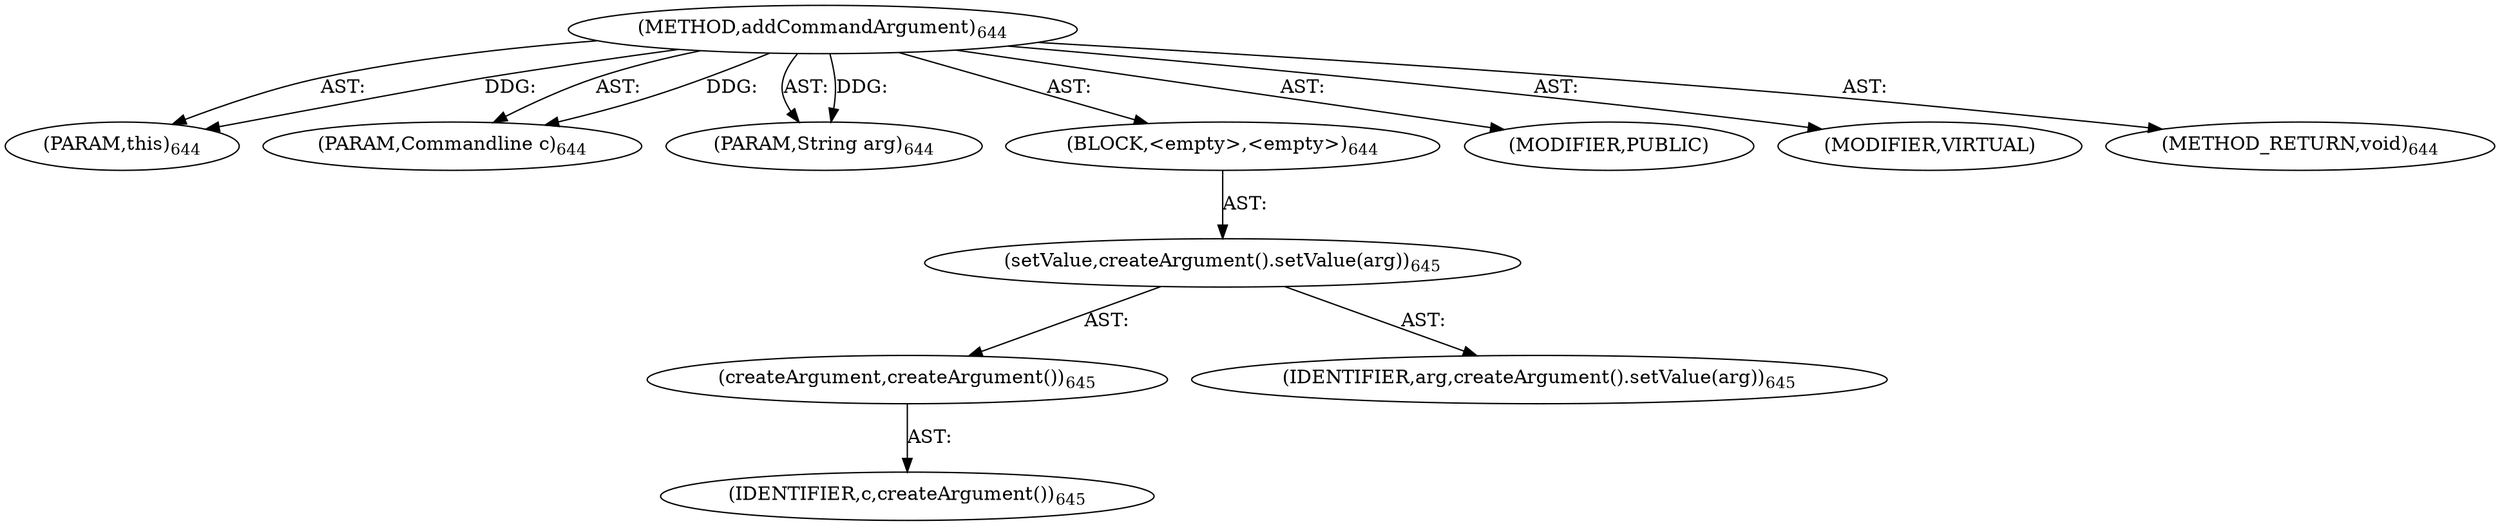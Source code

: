 digraph "addCommandArgument" {  
"111669149720" [label = <(METHOD,addCommandArgument)<SUB>644</SUB>> ]
"115964117041" [label = <(PARAM,this)<SUB>644</SUB>> ]
"115964117042" [label = <(PARAM,Commandline c)<SUB>644</SUB>> ]
"115964117043" [label = <(PARAM,String arg)<SUB>644</SUB>> ]
"25769803868" [label = <(BLOCK,&lt;empty&gt;,&lt;empty&gt;)<SUB>644</SUB>> ]
"30064771417" [label = <(setValue,createArgument().setValue(arg))<SUB>645</SUB>> ]
"30064771418" [label = <(createArgument,createArgument())<SUB>645</SUB>> ]
"68719477040" [label = <(IDENTIFIER,c,createArgument())<SUB>645</SUB>> ]
"68719477041" [label = <(IDENTIFIER,arg,createArgument().setValue(arg))<SUB>645</SUB>> ]
"133143986250" [label = <(MODIFIER,PUBLIC)> ]
"133143986251" [label = <(MODIFIER,VIRTUAL)> ]
"128849018904" [label = <(METHOD_RETURN,void)<SUB>644</SUB>> ]
  "111669149720" -> "115964117041"  [ label = "AST: "] 
  "111669149720" -> "115964117042"  [ label = "AST: "] 
  "111669149720" -> "115964117043"  [ label = "AST: "] 
  "111669149720" -> "25769803868"  [ label = "AST: "] 
  "111669149720" -> "133143986250"  [ label = "AST: "] 
  "111669149720" -> "133143986251"  [ label = "AST: "] 
  "111669149720" -> "128849018904"  [ label = "AST: "] 
  "25769803868" -> "30064771417"  [ label = "AST: "] 
  "30064771417" -> "30064771418"  [ label = "AST: "] 
  "30064771417" -> "68719477041"  [ label = "AST: "] 
  "30064771418" -> "68719477040"  [ label = "AST: "] 
  "111669149720" -> "115964117041"  [ label = "DDG: "] 
  "111669149720" -> "115964117042"  [ label = "DDG: "] 
  "111669149720" -> "115964117043"  [ label = "DDG: "] 
}
